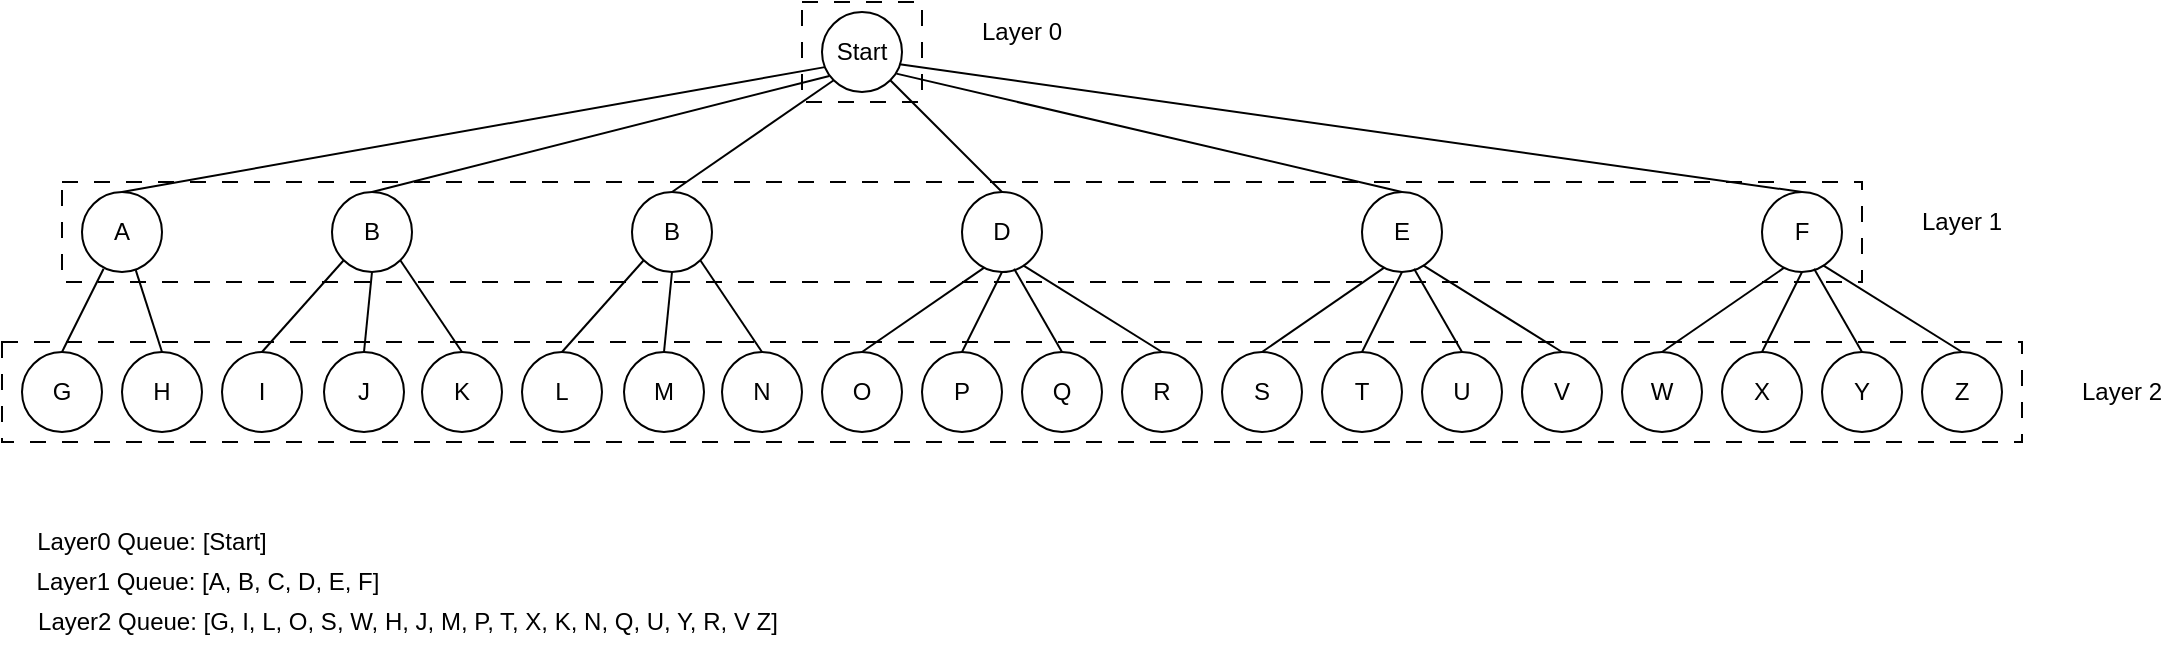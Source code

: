 <mxfile version="26.2.14">
  <diagram name="Page-1" id="uaMm4SDR-q0XfPR3CSGH">
    <mxGraphModel dx="997" dy="602" grid="1" gridSize="10" guides="1" tooltips="1" connect="1" arrows="1" fold="1" page="1" pageScale="1" pageWidth="850" pageHeight="1100" math="1" shadow="0">
      <root>
        <mxCell id="0" />
        <mxCell id="1" parent="0" />
        <mxCell id="ebCbkRVBjpw3awejZStd-2" value="Start" style="ellipse;whiteSpace=wrap;html=1;aspect=fixed;" parent="1" vertex="1">
          <mxGeometry x="410" y="70" width="40" height="40" as="geometry" />
        </mxCell>
        <mxCell id="ebCbkRVBjpw3awejZStd-3" value="A" style="ellipse;whiteSpace=wrap;html=1;aspect=fixed;" parent="1" vertex="1">
          <mxGeometry x="40" y="160" width="40" height="40" as="geometry" />
        </mxCell>
        <mxCell id="ebCbkRVBjpw3awejZStd-11" value="B" style="ellipse;whiteSpace=wrap;html=1;aspect=fixed;" parent="1" vertex="1">
          <mxGeometry x="165" y="160" width="40" height="40" as="geometry" />
        </mxCell>
        <mxCell id="ebCbkRVBjpw3awejZStd-16" value="" style="endArrow=none;html=1;rounded=0;entryX=0.036;entryY=0.689;entryDx=0;entryDy=0;entryPerimeter=0;exitX=0.5;exitY=0;exitDx=0;exitDy=0;" parent="1" target="ebCbkRVBjpw3awejZStd-2" edge="1" source="ebCbkRVBjpw3awejZStd-3">
          <mxGeometry width="50" height="50" relative="1" as="geometry">
            <mxPoint x="210" y="160" as="sourcePoint" />
            <mxPoint x="260" y="110" as="targetPoint" />
          </mxGeometry>
        </mxCell>
        <mxCell id="ebCbkRVBjpw3awejZStd-17" value="" style="endArrow=none;html=1;rounded=0;entryX=0.092;entryY=0.799;entryDx=0;entryDy=0;entryPerimeter=0;exitX=0.5;exitY=0;exitDx=0;exitDy=0;" parent="1" source="ebCbkRVBjpw3awejZStd-11" target="ebCbkRVBjpw3awejZStd-2" edge="1">
          <mxGeometry width="50" height="50" relative="1" as="geometry">
            <mxPoint x="264" y="160" as="sourcePoint" />
            <mxPoint x="375" y="118" as="targetPoint" />
          </mxGeometry>
        </mxCell>
        <mxCell id="ebCbkRVBjpw3awejZStd-19" value="" style="endArrow=none;html=1;rounded=0;entryX=0;entryY=1;entryDx=0;entryDy=0;exitX=0.5;exitY=0;exitDx=0;exitDy=0;" parent="1" source="QKBSM7TQuIK_Stcnz63s-67" target="ebCbkRVBjpw3awejZStd-2" edge="1">
          <mxGeometry width="50" height="50" relative="1" as="geometry">
            <mxPoint x="350" y="160" as="sourcePoint" />
            <mxPoint x="421" y="118" as="targetPoint" />
          </mxGeometry>
        </mxCell>
        <mxCell id="QKBSM7TQuIK_Stcnz63s-1" value="G" style="ellipse;whiteSpace=wrap;html=1;aspect=fixed;" vertex="1" parent="1">
          <mxGeometry x="10" y="240" width="40" height="40" as="geometry" />
        </mxCell>
        <mxCell id="QKBSM7TQuIK_Stcnz63s-2" value="H" style="ellipse;whiteSpace=wrap;html=1;aspect=fixed;" vertex="1" parent="1">
          <mxGeometry x="60" y="240" width="40" height="40" as="geometry" />
        </mxCell>
        <mxCell id="QKBSM7TQuIK_Stcnz63s-3" value="I" style="ellipse;whiteSpace=wrap;html=1;aspect=fixed;" vertex="1" parent="1">
          <mxGeometry x="110" y="240" width="40" height="40" as="geometry" />
        </mxCell>
        <mxCell id="QKBSM7TQuIK_Stcnz63s-4" value="J" style="ellipse;whiteSpace=wrap;html=1;aspect=fixed;" vertex="1" parent="1">
          <mxGeometry x="161" y="240" width="40" height="40" as="geometry" />
        </mxCell>
        <mxCell id="QKBSM7TQuIK_Stcnz63s-5" value="K" style="ellipse;whiteSpace=wrap;html=1;aspect=fixed;" vertex="1" parent="1">
          <mxGeometry x="210" y="240" width="40" height="40" as="geometry" />
        </mxCell>
        <mxCell id="QKBSM7TQuIK_Stcnz63s-13" value="" style="endArrow=none;html=1;rounded=0;exitX=0.5;exitY=0;exitDx=0;exitDy=0;entryX=0.27;entryY=0.96;entryDx=0;entryDy=0;entryPerimeter=0;" edge="1" parent="1" source="QKBSM7TQuIK_Stcnz63s-1" target="ebCbkRVBjpw3awejZStd-3">
          <mxGeometry width="50" height="50" relative="1" as="geometry">
            <mxPoint x="80" y="240" as="sourcePoint" />
            <mxPoint x="130" y="190" as="targetPoint" />
          </mxGeometry>
        </mxCell>
        <mxCell id="QKBSM7TQuIK_Stcnz63s-14" value="" style="endArrow=none;html=1;rounded=0;exitX=0.5;exitY=0;exitDx=0;exitDy=0;entryX=0.672;entryY=0.977;entryDx=0;entryDy=0;entryPerimeter=0;" edge="1" parent="1" source="QKBSM7TQuIK_Stcnz63s-2" target="ebCbkRVBjpw3awejZStd-3">
          <mxGeometry width="50" height="50" relative="1" as="geometry">
            <mxPoint x="95" y="250" as="sourcePoint" />
            <mxPoint x="210" y="206" as="targetPoint" />
          </mxGeometry>
        </mxCell>
        <mxCell id="QKBSM7TQuIK_Stcnz63s-15" value="" style="endArrow=none;html=1;rounded=0;exitX=0.5;exitY=0;exitDx=0;exitDy=0;entryX=0;entryY=1;entryDx=0;entryDy=0;" edge="1" parent="1" source="QKBSM7TQuIK_Stcnz63s-3" target="ebCbkRVBjpw3awejZStd-11">
          <mxGeometry width="50" height="50" relative="1" as="geometry">
            <mxPoint x="190" y="240" as="sourcePoint" />
            <mxPoint x="251" y="194" as="targetPoint" />
          </mxGeometry>
        </mxCell>
        <mxCell id="QKBSM7TQuIK_Stcnz63s-16" value="" style="endArrow=none;html=1;rounded=0;exitX=0.5;exitY=0;exitDx=0;exitDy=0;entryX=0.5;entryY=1;entryDx=0;entryDy=0;" edge="1" parent="1" source="QKBSM7TQuIK_Stcnz63s-4" target="ebCbkRVBjpw3awejZStd-11">
          <mxGeometry width="50" height="50" relative="1" as="geometry">
            <mxPoint x="219" y="240" as="sourcePoint" />
            <mxPoint x="280" y="194" as="targetPoint" />
          </mxGeometry>
        </mxCell>
        <mxCell id="QKBSM7TQuIK_Stcnz63s-17" value="" style="endArrow=none;html=1;rounded=0;exitX=0.5;exitY=0;exitDx=0;exitDy=0;entryX=1;entryY=1;entryDx=0;entryDy=0;" edge="1" parent="1" source="QKBSM7TQuIK_Stcnz63s-5" target="ebCbkRVBjpw3awejZStd-11">
          <mxGeometry width="50" height="50" relative="1" as="geometry">
            <mxPoint x="205" y="246" as="sourcePoint" />
            <mxPoint x="266" y="200" as="targetPoint" />
          </mxGeometry>
        </mxCell>
        <mxCell id="QKBSM7TQuIK_Stcnz63s-30" value="D" style="ellipse;whiteSpace=wrap;html=1;aspect=fixed;" vertex="1" parent="1">
          <mxGeometry x="480" y="160" width="40" height="40" as="geometry" />
        </mxCell>
        <mxCell id="QKBSM7TQuIK_Stcnz63s-31" value="O" style="ellipse;whiteSpace=wrap;html=1;aspect=fixed;" vertex="1" parent="1">
          <mxGeometry x="410" y="240" width="40" height="40" as="geometry" />
        </mxCell>
        <mxCell id="QKBSM7TQuIK_Stcnz63s-32" value="P" style="ellipse;whiteSpace=wrap;html=1;aspect=fixed;" vertex="1" parent="1">
          <mxGeometry x="460" y="240" width="40" height="40" as="geometry" />
        </mxCell>
        <mxCell id="QKBSM7TQuIK_Stcnz63s-33" value="Q" style="ellipse;whiteSpace=wrap;html=1;aspect=fixed;" vertex="1" parent="1">
          <mxGeometry x="510" y="240" width="40" height="40" as="geometry" />
        </mxCell>
        <mxCell id="QKBSM7TQuIK_Stcnz63s-34" value="R" style="ellipse;whiteSpace=wrap;html=1;aspect=fixed;" vertex="1" parent="1">
          <mxGeometry x="560" y="240" width="40" height="40" as="geometry" />
        </mxCell>
        <mxCell id="QKBSM7TQuIK_Stcnz63s-35" value="" style="endArrow=none;html=1;rounded=0;exitX=0.5;exitY=0;exitDx=0;exitDy=0;entryX=0.278;entryY=0.946;entryDx=0;entryDy=0;entryPerimeter=0;" edge="1" parent="1" source="QKBSM7TQuIK_Stcnz63s-31" target="QKBSM7TQuIK_Stcnz63s-30">
          <mxGeometry width="50" height="50" relative="1" as="geometry">
            <mxPoint x="480" y="241" as="sourcePoint" />
            <mxPoint x="461" y="200" as="targetPoint" />
          </mxGeometry>
        </mxCell>
        <mxCell id="QKBSM7TQuIK_Stcnz63s-36" value="" style="endArrow=none;html=1;rounded=0;exitX=0.5;exitY=0;exitDx=0;exitDy=0;entryX=0.5;entryY=1;entryDx=0;entryDy=0;" edge="1" parent="1" source="QKBSM7TQuIK_Stcnz63s-32" target="QKBSM7TQuIK_Stcnz63s-30">
          <mxGeometry width="50" height="50" relative="1" as="geometry">
            <mxPoint x="530" y="242" as="sourcePoint" />
            <mxPoint x="496" y="200" as="targetPoint" />
          </mxGeometry>
        </mxCell>
        <mxCell id="QKBSM7TQuIK_Stcnz63s-37" value="" style="endArrow=none;html=1;rounded=0;exitX=0.5;exitY=0;exitDx=0;exitDy=0;entryX=0.651;entryY=0.959;entryDx=0;entryDy=0;entryPerimeter=0;" edge="1" parent="1" source="QKBSM7TQuIK_Stcnz63s-33" target="QKBSM7TQuIK_Stcnz63s-30">
          <mxGeometry width="50" height="50" relative="1" as="geometry">
            <mxPoint x="577" y="240" as="sourcePoint" />
            <mxPoint x="543" y="198" as="targetPoint" />
          </mxGeometry>
        </mxCell>
        <mxCell id="QKBSM7TQuIK_Stcnz63s-38" value="" style="endArrow=none;html=1;rounded=0;exitX=0.5;exitY=0;exitDx=0;exitDy=0;entryX=0.765;entryY=0.917;entryDx=0;entryDy=0;entryPerimeter=0;" edge="1" parent="1" source="QKBSM7TQuIK_Stcnz63s-34" target="QKBSM7TQuIK_Stcnz63s-30">
          <mxGeometry width="50" height="50" relative="1" as="geometry">
            <mxPoint x="634" y="242" as="sourcePoint" />
            <mxPoint x="600" y="200" as="targetPoint" />
          </mxGeometry>
        </mxCell>
        <mxCell id="QKBSM7TQuIK_Stcnz63s-39" value="E" style="ellipse;whiteSpace=wrap;html=1;aspect=fixed;" vertex="1" parent="1">
          <mxGeometry x="680" y="160" width="40" height="40" as="geometry" />
        </mxCell>
        <mxCell id="QKBSM7TQuIK_Stcnz63s-40" value="S" style="ellipse;whiteSpace=wrap;html=1;aspect=fixed;" vertex="1" parent="1">
          <mxGeometry x="610" y="240" width="40" height="40" as="geometry" />
        </mxCell>
        <mxCell id="QKBSM7TQuIK_Stcnz63s-41" value="T" style="ellipse;whiteSpace=wrap;html=1;aspect=fixed;" vertex="1" parent="1">
          <mxGeometry x="660" y="240" width="40" height="40" as="geometry" />
        </mxCell>
        <mxCell id="QKBSM7TQuIK_Stcnz63s-42" value="U" style="ellipse;whiteSpace=wrap;html=1;aspect=fixed;" vertex="1" parent="1">
          <mxGeometry x="710" y="240" width="40" height="40" as="geometry" />
        </mxCell>
        <mxCell id="QKBSM7TQuIK_Stcnz63s-43" value="V" style="ellipse;whiteSpace=wrap;html=1;aspect=fixed;" vertex="1" parent="1">
          <mxGeometry x="760" y="240" width="40" height="40" as="geometry" />
        </mxCell>
        <mxCell id="QKBSM7TQuIK_Stcnz63s-44" value="" style="endArrow=none;html=1;rounded=0;exitX=0.5;exitY=0;exitDx=0;exitDy=0;entryX=0.278;entryY=0.946;entryDx=0;entryDy=0;entryPerimeter=0;" edge="1" parent="1" source="QKBSM7TQuIK_Stcnz63s-40" target="QKBSM7TQuIK_Stcnz63s-39">
          <mxGeometry width="50" height="50" relative="1" as="geometry">
            <mxPoint x="680" y="241" as="sourcePoint" />
            <mxPoint x="661" y="200" as="targetPoint" />
          </mxGeometry>
        </mxCell>
        <mxCell id="QKBSM7TQuIK_Stcnz63s-45" value="" style="endArrow=none;html=1;rounded=0;exitX=0.5;exitY=0;exitDx=0;exitDy=0;entryX=0.5;entryY=1;entryDx=0;entryDy=0;" edge="1" parent="1" source="QKBSM7TQuIK_Stcnz63s-41" target="QKBSM7TQuIK_Stcnz63s-39">
          <mxGeometry width="50" height="50" relative="1" as="geometry">
            <mxPoint x="730" y="242" as="sourcePoint" />
            <mxPoint x="696" y="200" as="targetPoint" />
          </mxGeometry>
        </mxCell>
        <mxCell id="QKBSM7TQuIK_Stcnz63s-46" value="" style="endArrow=none;html=1;rounded=0;exitX=0.5;exitY=0;exitDx=0;exitDy=0;entryX=0.651;entryY=0.959;entryDx=0;entryDy=0;entryPerimeter=0;" edge="1" parent="1" source="QKBSM7TQuIK_Stcnz63s-42" target="QKBSM7TQuIK_Stcnz63s-39">
          <mxGeometry width="50" height="50" relative="1" as="geometry">
            <mxPoint x="777" y="240" as="sourcePoint" />
            <mxPoint x="743" y="198" as="targetPoint" />
          </mxGeometry>
        </mxCell>
        <mxCell id="QKBSM7TQuIK_Stcnz63s-47" value="" style="endArrow=none;html=1;rounded=0;exitX=0.5;exitY=0;exitDx=0;exitDy=0;entryX=0.765;entryY=0.917;entryDx=0;entryDy=0;entryPerimeter=0;" edge="1" parent="1" source="QKBSM7TQuIK_Stcnz63s-43" target="QKBSM7TQuIK_Stcnz63s-39">
          <mxGeometry width="50" height="50" relative="1" as="geometry">
            <mxPoint x="834" y="242" as="sourcePoint" />
            <mxPoint x="800" y="200" as="targetPoint" />
          </mxGeometry>
        </mxCell>
        <mxCell id="QKBSM7TQuIK_Stcnz63s-48" value="F" style="ellipse;whiteSpace=wrap;html=1;aspect=fixed;" vertex="1" parent="1">
          <mxGeometry x="880" y="160" width="40" height="40" as="geometry" />
        </mxCell>
        <mxCell id="QKBSM7TQuIK_Stcnz63s-49" value="W" style="ellipse;whiteSpace=wrap;html=1;aspect=fixed;" vertex="1" parent="1">
          <mxGeometry x="810" y="240" width="40" height="40" as="geometry" />
        </mxCell>
        <mxCell id="QKBSM7TQuIK_Stcnz63s-50" value="X" style="ellipse;whiteSpace=wrap;html=1;aspect=fixed;" vertex="1" parent="1">
          <mxGeometry x="860" y="240" width="40" height="40" as="geometry" />
        </mxCell>
        <mxCell id="QKBSM7TQuIK_Stcnz63s-51" value="Y" style="ellipse;whiteSpace=wrap;html=1;aspect=fixed;" vertex="1" parent="1">
          <mxGeometry x="910" y="240" width="40" height="40" as="geometry" />
        </mxCell>
        <mxCell id="QKBSM7TQuIK_Stcnz63s-52" value="Z" style="ellipse;whiteSpace=wrap;html=1;aspect=fixed;" vertex="1" parent="1">
          <mxGeometry x="960" y="240" width="40" height="40" as="geometry" />
        </mxCell>
        <mxCell id="QKBSM7TQuIK_Stcnz63s-53" value="" style="endArrow=none;html=1;rounded=0;exitX=0.5;exitY=0;exitDx=0;exitDy=0;entryX=0.278;entryY=0.946;entryDx=0;entryDy=0;entryPerimeter=0;" edge="1" parent="1" source="QKBSM7TQuIK_Stcnz63s-49" target="QKBSM7TQuIK_Stcnz63s-48">
          <mxGeometry width="50" height="50" relative="1" as="geometry">
            <mxPoint x="880" y="241" as="sourcePoint" />
            <mxPoint x="861" y="200" as="targetPoint" />
          </mxGeometry>
        </mxCell>
        <mxCell id="QKBSM7TQuIK_Stcnz63s-54" value="" style="endArrow=none;html=1;rounded=0;exitX=0.5;exitY=0;exitDx=0;exitDy=0;entryX=0.5;entryY=1;entryDx=0;entryDy=0;" edge="1" parent="1" source="QKBSM7TQuIK_Stcnz63s-50" target="QKBSM7TQuIK_Stcnz63s-48">
          <mxGeometry width="50" height="50" relative="1" as="geometry">
            <mxPoint x="930" y="242" as="sourcePoint" />
            <mxPoint x="896" y="200" as="targetPoint" />
          </mxGeometry>
        </mxCell>
        <mxCell id="QKBSM7TQuIK_Stcnz63s-55" value="" style="endArrow=none;html=1;rounded=0;exitX=0.5;exitY=0;exitDx=0;exitDy=0;entryX=0.651;entryY=0.959;entryDx=0;entryDy=0;entryPerimeter=0;" edge="1" parent="1" source="QKBSM7TQuIK_Stcnz63s-51" target="QKBSM7TQuIK_Stcnz63s-48">
          <mxGeometry width="50" height="50" relative="1" as="geometry">
            <mxPoint x="977" y="240" as="sourcePoint" />
            <mxPoint x="943" y="198" as="targetPoint" />
          </mxGeometry>
        </mxCell>
        <mxCell id="QKBSM7TQuIK_Stcnz63s-56" value="" style="endArrow=none;html=1;rounded=0;exitX=0.5;exitY=0;exitDx=0;exitDy=0;entryX=0.765;entryY=0.917;entryDx=0;entryDy=0;entryPerimeter=0;" edge="1" parent="1" source="QKBSM7TQuIK_Stcnz63s-52" target="QKBSM7TQuIK_Stcnz63s-48">
          <mxGeometry width="50" height="50" relative="1" as="geometry">
            <mxPoint x="1034" y="242" as="sourcePoint" />
            <mxPoint x="1000" y="200" as="targetPoint" />
          </mxGeometry>
        </mxCell>
        <mxCell id="QKBSM7TQuIK_Stcnz63s-57" value="" style="endArrow=none;html=1;rounded=0;entryX=0.97;entryY=0.653;entryDx=0;entryDy=0;exitX=0.5;exitY=0;exitDx=0;exitDy=0;entryPerimeter=0;" edge="1" parent="1" source="QKBSM7TQuIK_Stcnz63s-48" target="ebCbkRVBjpw3awejZStd-2">
          <mxGeometry width="50" height="50" relative="1" as="geometry">
            <mxPoint x="360" y="170" as="sourcePoint" />
            <mxPoint x="416" y="94" as="targetPoint" />
          </mxGeometry>
        </mxCell>
        <mxCell id="QKBSM7TQuIK_Stcnz63s-58" value="" style="endArrow=none;html=1;rounded=0;entryX=0.93;entryY=0.77;entryDx=0;entryDy=0;exitX=0.5;exitY=0;exitDx=0;exitDy=0;entryPerimeter=0;" edge="1" parent="1" source="QKBSM7TQuIK_Stcnz63s-39" target="ebCbkRVBjpw3awejZStd-2">
          <mxGeometry width="50" height="50" relative="1" as="geometry">
            <mxPoint x="960" y="170" as="sourcePoint" />
            <mxPoint x="449" y="86" as="targetPoint" />
          </mxGeometry>
        </mxCell>
        <mxCell id="QKBSM7TQuIK_Stcnz63s-59" value="" style="endArrow=none;html=1;rounded=0;entryX=1;entryY=1;entryDx=0;entryDy=0;exitX=0.5;exitY=0;exitDx=0;exitDy=0;" edge="1" parent="1" source="QKBSM7TQuIK_Stcnz63s-30" target="ebCbkRVBjpw3awejZStd-2">
          <mxGeometry width="50" height="50" relative="1" as="geometry">
            <mxPoint x="643" y="160" as="sourcePoint" />
            <mxPoint x="330" y="81" as="targetPoint" />
          </mxGeometry>
        </mxCell>
        <mxCell id="QKBSM7TQuIK_Stcnz63s-67" value="B" style="ellipse;whiteSpace=wrap;html=1;aspect=fixed;" vertex="1" parent="1">
          <mxGeometry x="315" y="160" width="40" height="40" as="geometry" />
        </mxCell>
        <mxCell id="QKBSM7TQuIK_Stcnz63s-68" value="L" style="ellipse;whiteSpace=wrap;html=1;aspect=fixed;" vertex="1" parent="1">
          <mxGeometry x="260" y="240" width="40" height="40" as="geometry" />
        </mxCell>
        <mxCell id="QKBSM7TQuIK_Stcnz63s-69" value="M" style="ellipse;whiteSpace=wrap;html=1;aspect=fixed;" vertex="1" parent="1">
          <mxGeometry x="311" y="240" width="40" height="40" as="geometry" />
        </mxCell>
        <mxCell id="QKBSM7TQuIK_Stcnz63s-70" value="N" style="ellipse;whiteSpace=wrap;html=1;aspect=fixed;" vertex="1" parent="1">
          <mxGeometry x="360" y="240" width="40" height="40" as="geometry" />
        </mxCell>
        <mxCell id="QKBSM7TQuIK_Stcnz63s-71" value="" style="endArrow=none;html=1;rounded=0;exitX=0.5;exitY=0;exitDx=0;exitDy=0;entryX=0;entryY=1;entryDx=0;entryDy=0;" edge="1" parent="1" source="QKBSM7TQuIK_Stcnz63s-68" target="QKBSM7TQuIK_Stcnz63s-67">
          <mxGeometry width="50" height="50" relative="1" as="geometry">
            <mxPoint x="340" y="240" as="sourcePoint" />
            <mxPoint x="401" y="194" as="targetPoint" />
          </mxGeometry>
        </mxCell>
        <mxCell id="QKBSM7TQuIK_Stcnz63s-72" value="" style="endArrow=none;html=1;rounded=0;exitX=0.5;exitY=0;exitDx=0;exitDy=0;entryX=0.5;entryY=1;entryDx=0;entryDy=0;" edge="1" parent="1" source="QKBSM7TQuIK_Stcnz63s-69" target="QKBSM7TQuIK_Stcnz63s-67">
          <mxGeometry width="50" height="50" relative="1" as="geometry">
            <mxPoint x="369" y="240" as="sourcePoint" />
            <mxPoint x="430" y="194" as="targetPoint" />
          </mxGeometry>
        </mxCell>
        <mxCell id="QKBSM7TQuIK_Stcnz63s-73" value="" style="endArrow=none;html=1;rounded=0;exitX=0.5;exitY=0;exitDx=0;exitDy=0;entryX=1;entryY=1;entryDx=0;entryDy=0;" edge="1" parent="1" source="QKBSM7TQuIK_Stcnz63s-70" target="QKBSM7TQuIK_Stcnz63s-67">
          <mxGeometry width="50" height="50" relative="1" as="geometry">
            <mxPoint x="355" y="246" as="sourcePoint" />
            <mxPoint x="416" y="200" as="targetPoint" />
          </mxGeometry>
        </mxCell>
        <mxCell id="QKBSM7TQuIK_Stcnz63s-75" value="" style="rounded=0;whiteSpace=wrap;html=1;fillColor=none;dashed=1;dashPattern=8 8;" vertex="1" parent="1">
          <mxGeometry x="30" y="155" width="900" height="50" as="geometry" />
        </mxCell>
        <mxCell id="QKBSM7TQuIK_Stcnz63s-76" value="" style="rounded=0;whiteSpace=wrap;html=1;fillColor=none;dashed=1;dashPattern=8 8;" vertex="1" parent="1">
          <mxGeometry y="235" width="1010" height="50" as="geometry" />
        </mxCell>
        <mxCell id="QKBSM7TQuIK_Stcnz63s-77" value="Layer 1" style="text;html=1;align=center;verticalAlign=middle;whiteSpace=wrap;rounded=0;" vertex="1" parent="1">
          <mxGeometry x="950" y="160" width="60" height="30" as="geometry" />
        </mxCell>
        <mxCell id="QKBSM7TQuIK_Stcnz63s-78" value="Layer 2" style="text;html=1;align=center;verticalAlign=middle;whiteSpace=wrap;rounded=0;" vertex="1" parent="1">
          <mxGeometry x="1030" y="245" width="60" height="30" as="geometry" />
        </mxCell>
        <mxCell id="QKBSM7TQuIK_Stcnz63s-80" value="" style="rounded=0;whiteSpace=wrap;html=1;fillColor=none;dashed=1;dashPattern=8 8;" vertex="1" parent="1">
          <mxGeometry x="400" y="65" width="60" height="50" as="geometry" />
        </mxCell>
        <mxCell id="QKBSM7TQuIK_Stcnz63s-81" value="Layer 0" style="text;html=1;align=center;verticalAlign=middle;whiteSpace=wrap;rounded=0;" vertex="1" parent="1">
          <mxGeometry x="480" y="65" width="60" height="30" as="geometry" />
        </mxCell>
        <mxCell id="QKBSM7TQuIK_Stcnz63s-82" value="Layer0 Queue: [Start]" style="text;html=1;align=center;verticalAlign=middle;whiteSpace=wrap;rounded=0;" vertex="1" parent="1">
          <mxGeometry x="10" y="320" width="130" height="30" as="geometry" />
        </mxCell>
        <mxCell id="QKBSM7TQuIK_Stcnz63s-86" value="Layer2 Queue: [G, I, L, O, S, W, H, J, M, P, T, X, K, N, Q, U, Y, R, V Z]" style="text;html=1;align=center;verticalAlign=middle;whiteSpace=wrap;rounded=0;" vertex="1" parent="1">
          <mxGeometry x="8" y="360" width="390" height="30" as="geometry" />
        </mxCell>
        <mxCell id="QKBSM7TQuIK_Stcnz63s-87" value="Layer1 Queue: [A, B, C, D, E, F]" style="text;html=1;align=center;verticalAlign=middle;whiteSpace=wrap;rounded=0;" vertex="1" parent="1">
          <mxGeometry x="3" y="340" width="200" height="30" as="geometry" />
        </mxCell>
      </root>
    </mxGraphModel>
  </diagram>
</mxfile>
